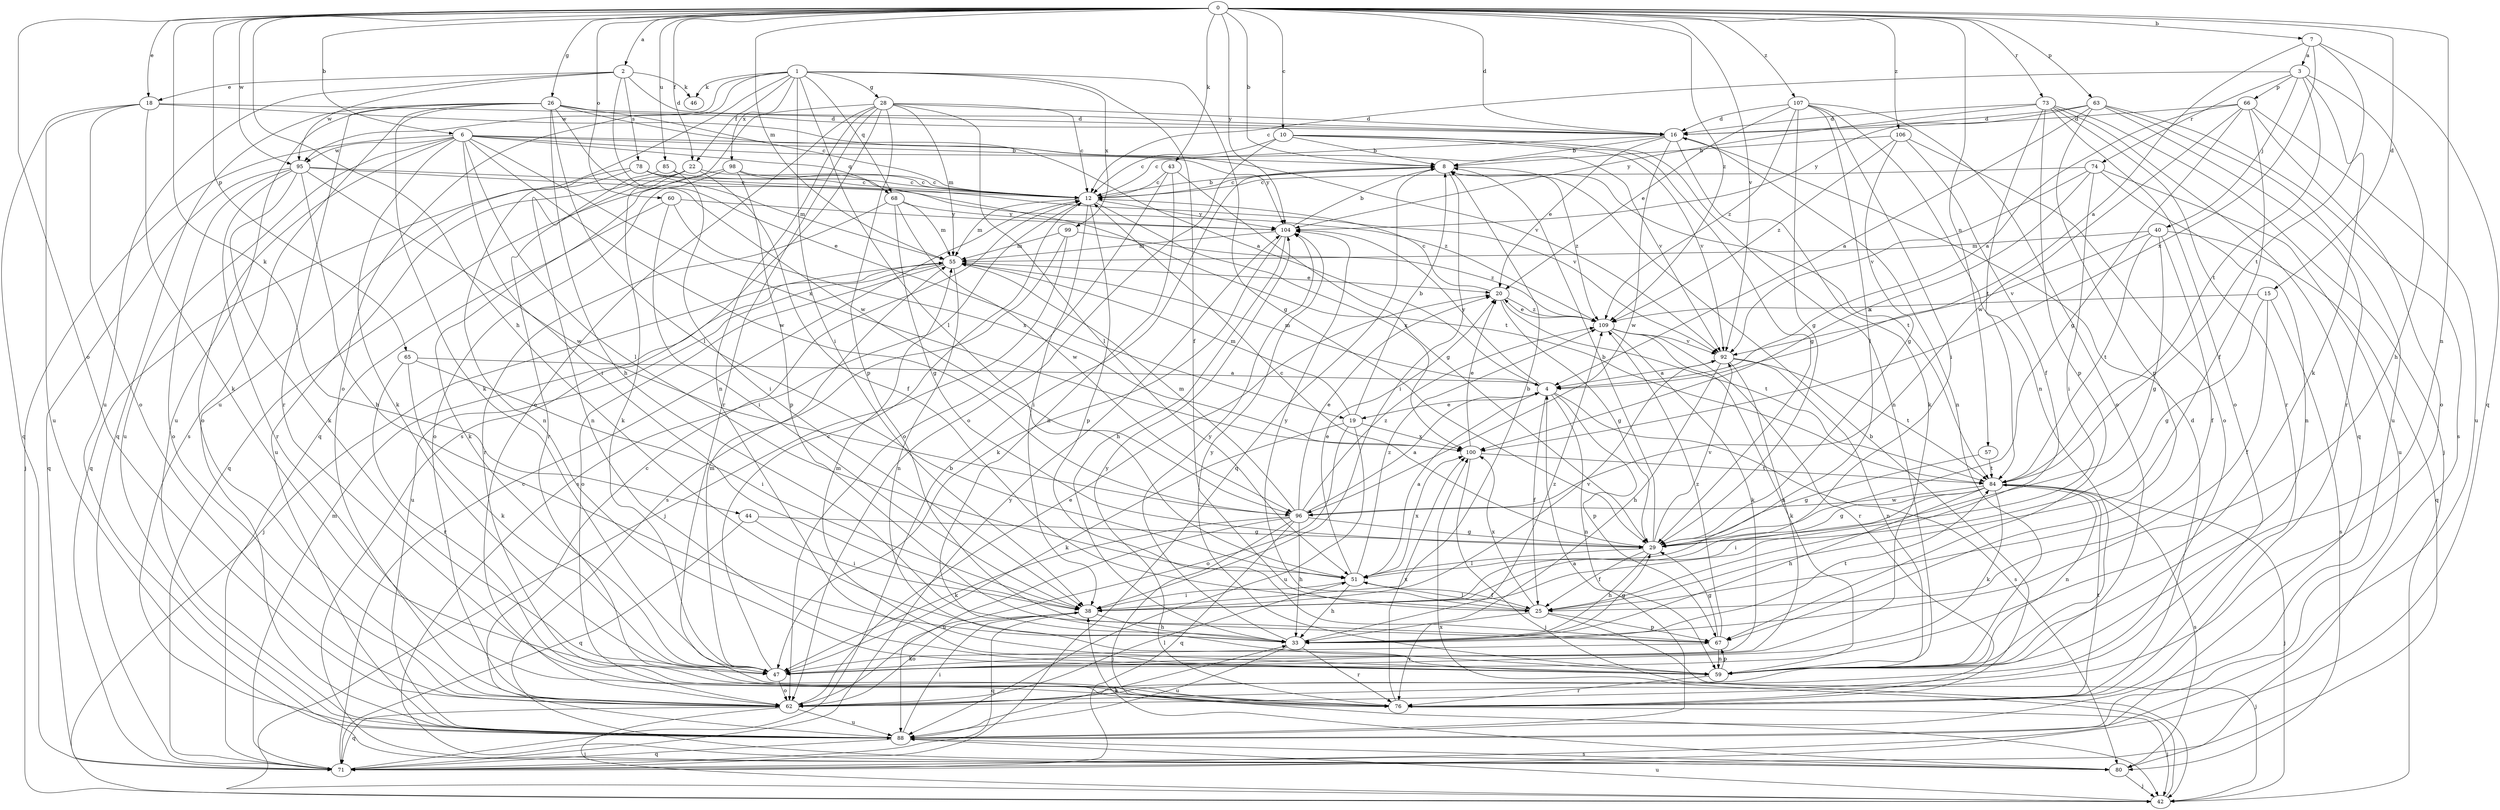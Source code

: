 strict digraph  {
0;
1;
2;
3;
4;
6;
7;
8;
10;
12;
15;
16;
18;
19;
20;
22;
25;
26;
28;
29;
33;
38;
40;
42;
43;
44;
46;
47;
51;
55;
57;
59;
60;
62;
63;
65;
66;
67;
68;
71;
73;
74;
76;
78;
80;
84;
85;
88;
92;
95;
96;
98;
99;
100;
104;
106;
107;
109;
0 -> 2  [label=a];
0 -> 6  [label=b];
0 -> 7  [label=b];
0 -> 8  [label=b];
0 -> 10  [label=c];
0 -> 15  [label=d];
0 -> 16  [label=d];
0 -> 18  [label=e];
0 -> 22  [label=f];
0 -> 26  [label=g];
0 -> 33  [label=h];
0 -> 43  [label=k];
0 -> 44  [label=k];
0 -> 55  [label=m];
0 -> 57  [label=n];
0 -> 59  [label=n];
0 -> 60  [label=o];
0 -> 62  [label=o];
0 -> 63  [label=p];
0 -> 65  [label=p];
0 -> 73  [label=r];
0 -> 85  [label=u];
0 -> 92  [label=v];
0 -> 95  [label=w];
0 -> 104  [label=y];
0 -> 106  [label=z];
0 -> 107  [label=z];
0 -> 109  [label=z];
1 -> 22  [label=f];
1 -> 25  [label=f];
1 -> 28  [label=g];
1 -> 29  [label=g];
1 -> 38  [label=i];
1 -> 46  [label=k];
1 -> 51  [label=l];
1 -> 62  [label=o];
1 -> 68  [label=q];
1 -> 88  [label=u];
1 -> 95  [label=w];
1 -> 98  [label=x];
1 -> 99  [label=x];
2 -> 16  [label=d];
2 -> 18  [label=e];
2 -> 19  [label=e];
2 -> 46  [label=k];
2 -> 78  [label=s];
2 -> 88  [label=u];
2 -> 95  [label=w];
3 -> 12  [label=c];
3 -> 33  [label=h];
3 -> 40  [label=j];
3 -> 47  [label=k];
3 -> 66  [label=p];
3 -> 74  [label=r];
3 -> 84  [label=t];
4 -> 19  [label=e];
4 -> 25  [label=f];
4 -> 55  [label=m];
4 -> 59  [label=n];
4 -> 67  [label=p];
4 -> 80  [label=s];
4 -> 104  [label=y];
6 -> 8  [label=b];
6 -> 38  [label=i];
6 -> 42  [label=j];
6 -> 47  [label=k];
6 -> 51  [label=l];
6 -> 62  [label=o];
6 -> 68  [label=q];
6 -> 88  [label=u];
6 -> 92  [label=v];
6 -> 95  [label=w];
6 -> 96  [label=w];
6 -> 100  [label=x];
6 -> 104  [label=y];
7 -> 3  [label=a];
7 -> 4  [label=a];
7 -> 71  [label=q];
7 -> 84  [label=t];
7 -> 100  [label=x];
8 -> 12  [label=c];
8 -> 38  [label=i];
8 -> 71  [label=q];
8 -> 84  [label=t];
8 -> 109  [label=z];
10 -> 8  [label=b];
10 -> 12  [label=c];
10 -> 29  [label=g];
10 -> 59  [label=n];
10 -> 62  [label=o];
10 -> 92  [label=v];
12 -> 8  [label=b];
12 -> 38  [label=i];
12 -> 55  [label=m];
12 -> 67  [label=p];
12 -> 80  [label=s];
12 -> 100  [label=x];
12 -> 104  [label=y];
15 -> 25  [label=f];
15 -> 29  [label=g];
15 -> 80  [label=s];
15 -> 109  [label=z];
16 -> 8  [label=b];
16 -> 12  [label=c];
16 -> 20  [label=e];
16 -> 47  [label=k];
16 -> 59  [label=n];
16 -> 96  [label=w];
18 -> 16  [label=d];
18 -> 47  [label=k];
18 -> 62  [label=o];
18 -> 71  [label=q];
18 -> 88  [label=u];
18 -> 92  [label=v];
19 -> 8  [label=b];
19 -> 47  [label=k];
19 -> 55  [label=m];
19 -> 62  [label=o];
19 -> 88  [label=u];
19 -> 100  [label=x];
20 -> 12  [label=c];
20 -> 29  [label=g];
20 -> 84  [label=t];
20 -> 109  [label=z];
22 -> 12  [label=c];
22 -> 25  [label=f];
22 -> 47  [label=k];
22 -> 76  [label=r];
22 -> 88  [label=u];
25 -> 42  [label=j];
25 -> 51  [label=l];
25 -> 67  [label=p];
25 -> 76  [label=r];
25 -> 100  [label=x];
25 -> 104  [label=y];
26 -> 4  [label=a];
26 -> 12  [label=c];
26 -> 16  [label=d];
26 -> 33  [label=h];
26 -> 47  [label=k];
26 -> 51  [label=l];
26 -> 71  [label=q];
26 -> 76  [label=r];
26 -> 80  [label=s];
26 -> 88  [label=u];
26 -> 96  [label=w];
28 -> 12  [label=c];
28 -> 16  [label=d];
28 -> 51  [label=l];
28 -> 55  [label=m];
28 -> 59  [label=n];
28 -> 62  [label=o];
28 -> 67  [label=p];
28 -> 71  [label=q];
28 -> 76  [label=r];
28 -> 80  [label=s];
29 -> 8  [label=b];
29 -> 12  [label=c];
29 -> 25  [label=f];
29 -> 33  [label=h];
29 -> 51  [label=l];
29 -> 92  [label=v];
33 -> 29  [label=g];
33 -> 76  [label=r];
33 -> 84  [label=t];
33 -> 88  [label=u];
33 -> 104  [label=y];
33 -> 109  [label=z];
38 -> 8  [label=b];
38 -> 33  [label=h];
38 -> 62  [label=o];
38 -> 71  [label=q];
38 -> 92  [label=v];
40 -> 25  [label=f];
40 -> 29  [label=g];
40 -> 55  [label=m];
40 -> 71  [label=q];
40 -> 84  [label=t];
40 -> 92  [label=v];
42 -> 88  [label=u];
42 -> 100  [label=x];
43 -> 12  [label=c];
43 -> 29  [label=g];
43 -> 59  [label=n];
43 -> 62  [label=o];
44 -> 29  [label=g];
44 -> 38  [label=i];
44 -> 71  [label=q];
47 -> 12  [label=c];
47 -> 55  [label=m];
47 -> 62  [label=o];
51 -> 4  [label=a];
51 -> 20  [label=e];
51 -> 25  [label=f];
51 -> 33  [label=h];
51 -> 38  [label=i];
51 -> 100  [label=x];
51 -> 109  [label=z];
55 -> 20  [label=e];
55 -> 42  [label=j];
55 -> 59  [label=n];
55 -> 62  [label=o];
55 -> 88  [label=u];
57 -> 29  [label=g];
57 -> 84  [label=t];
59 -> 55  [label=m];
59 -> 67  [label=p];
59 -> 76  [label=r];
59 -> 104  [label=y];
60 -> 38  [label=i];
60 -> 47  [label=k];
60 -> 100  [label=x];
60 -> 104  [label=y];
62 -> 20  [label=e];
62 -> 42  [label=j];
62 -> 51  [label=l];
62 -> 71  [label=q];
62 -> 88  [label=u];
63 -> 4  [label=a];
63 -> 16  [label=d];
63 -> 67  [label=p];
63 -> 76  [label=r];
63 -> 80  [label=s];
63 -> 88  [label=u];
63 -> 104  [label=y];
65 -> 4  [label=a];
65 -> 38  [label=i];
65 -> 47  [label=k];
65 -> 76  [label=r];
66 -> 4  [label=a];
66 -> 16  [label=d];
66 -> 25  [label=f];
66 -> 29  [label=g];
66 -> 62  [label=o];
66 -> 88  [label=u];
66 -> 96  [label=w];
67 -> 29  [label=g];
67 -> 47  [label=k];
67 -> 59  [label=n];
67 -> 109  [label=z];
68 -> 29  [label=g];
68 -> 55  [label=m];
68 -> 76  [label=r];
68 -> 96  [label=w];
68 -> 104  [label=y];
71 -> 8  [label=b];
71 -> 12  [label=c];
71 -> 55  [label=m];
71 -> 104  [label=y];
73 -> 16  [label=d];
73 -> 42  [label=j];
73 -> 62  [label=o];
73 -> 67  [label=p];
73 -> 71  [label=q];
73 -> 76  [label=r];
73 -> 84  [label=t];
73 -> 104  [label=y];
74 -> 12  [label=c];
74 -> 38  [label=i];
74 -> 59  [label=n];
74 -> 88  [label=u];
74 -> 92  [label=v];
74 -> 100  [label=x];
76 -> 8  [label=b];
76 -> 16  [label=d];
76 -> 42  [label=j];
76 -> 84  [label=t];
76 -> 100  [label=x];
76 -> 104  [label=y];
78 -> 12  [label=c];
78 -> 55  [label=m];
78 -> 59  [label=n];
78 -> 71  [label=q];
78 -> 92  [label=v];
80 -> 38  [label=i];
80 -> 42  [label=j];
84 -> 29  [label=g];
84 -> 33  [label=h];
84 -> 38  [label=i];
84 -> 42  [label=j];
84 -> 47  [label=k];
84 -> 59  [label=n];
84 -> 80  [label=s];
84 -> 96  [label=w];
85 -> 12  [label=c];
85 -> 38  [label=i];
85 -> 59  [label=n];
88 -> 4  [label=a];
88 -> 12  [label=c];
88 -> 33  [label=h];
88 -> 38  [label=i];
88 -> 71  [label=q];
88 -> 80  [label=s];
92 -> 4  [label=a];
92 -> 33  [label=h];
92 -> 47  [label=k];
92 -> 59  [label=n];
92 -> 84  [label=t];
95 -> 12  [label=c];
95 -> 33  [label=h];
95 -> 47  [label=k];
95 -> 62  [label=o];
95 -> 71  [label=q];
95 -> 76  [label=r];
95 -> 96  [label=w];
95 -> 109  [label=z];
96 -> 4  [label=a];
96 -> 20  [label=e];
96 -> 29  [label=g];
96 -> 33  [label=h];
96 -> 42  [label=j];
96 -> 47  [label=k];
96 -> 55  [label=m];
96 -> 71  [label=q];
96 -> 88  [label=u];
96 -> 109  [label=z];
98 -> 12  [label=c];
98 -> 62  [label=o];
98 -> 67  [label=p];
98 -> 71  [label=q];
98 -> 84  [label=t];
99 -> 42  [label=j];
99 -> 55  [label=m];
99 -> 80  [label=s];
99 -> 109  [label=z];
100 -> 20  [label=e];
100 -> 42  [label=j];
100 -> 84  [label=t];
104 -> 8  [label=b];
104 -> 33  [label=h];
104 -> 47  [label=k];
104 -> 55  [label=m];
106 -> 8  [label=b];
106 -> 25  [label=f];
106 -> 29  [label=g];
106 -> 62  [label=o];
106 -> 109  [label=z];
107 -> 16  [label=d];
107 -> 20  [label=e];
107 -> 29  [label=g];
107 -> 38  [label=i];
107 -> 51  [label=l];
107 -> 59  [label=n];
107 -> 62  [label=o];
107 -> 109  [label=z];
109 -> 20  [label=e];
109 -> 47  [label=k];
109 -> 59  [label=n];
109 -> 76  [label=r];
109 -> 92  [label=v];
}
